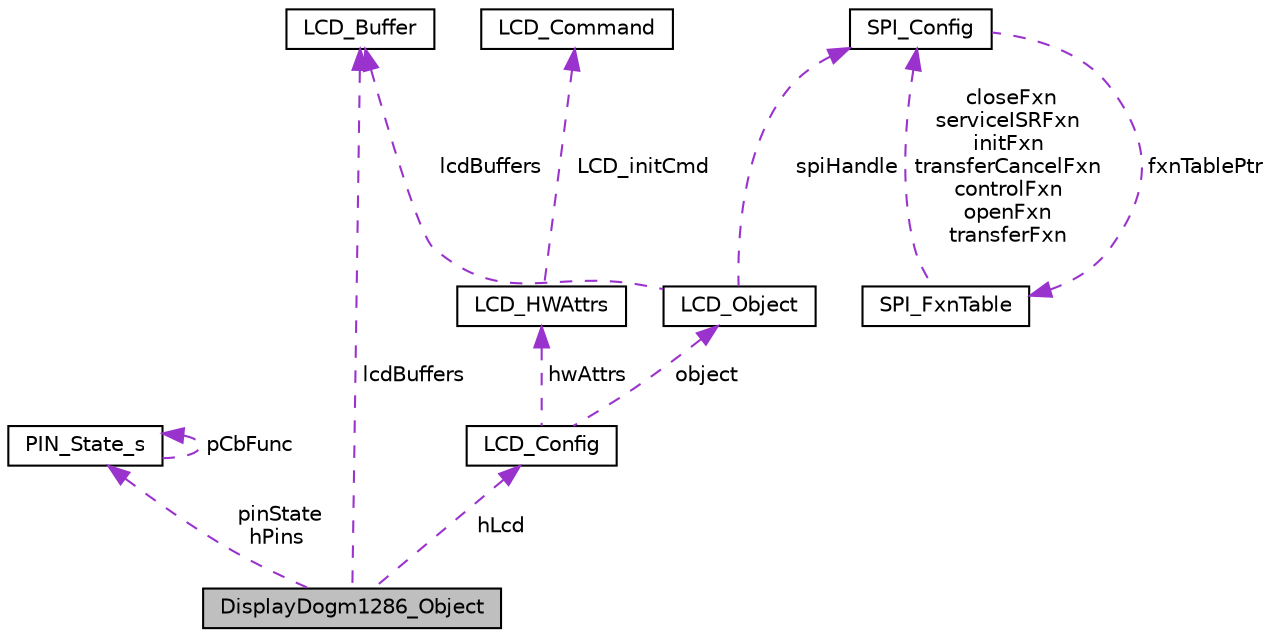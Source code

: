 digraph "DisplayDogm1286_Object"
{
  edge [fontname="Helvetica",fontsize="10",labelfontname="Helvetica",labelfontsize="10"];
  node [fontname="Helvetica",fontsize="10",shape=record];
  Node1 [label="DisplayDogm1286_Object",height=0.2,width=0.4,color="black", fillcolor="grey75", style="filled", fontcolor="black"];
  Node2 -> Node1 [dir="back",color="darkorchid3",fontsize="10",style="dashed",label=" pinState\nhPins" ,fontname="Helvetica"];
  Node2 [label="PIN_State_s",height=0.2,width=0.4,color="black", fillcolor="white", style="filled",URL="$struct_p_i_n___state__s.html",tooltip="underlying data structure for type PIN_State "];
  Node2 -> Node2 [dir="back",color="darkorchid3",fontsize="10",style="dashed",label=" pCbFunc" ,fontname="Helvetica"];
  Node3 -> Node1 [dir="back",color="darkorchid3",fontsize="10",style="dashed",label=" lcdBuffers" ,fontname="Helvetica"];
  Node3 [label="LCD_Buffer",height=0.2,width=0.4,color="black", fillcolor="white", style="filled",URL="$struct_l_c_d___buffer.html",tooltip="LCD_Buffer used to store data to be printed on the LCD display. "];
  Node4 -> Node1 [dir="back",color="darkorchid3",fontsize="10",style="dashed",label=" hLcd" ,fontname="Helvetica"];
  Node4 [label="LCD_Config",height=0.2,width=0.4,color="black", fillcolor="white", style="filled",URL="$struct_l_c_d___config.html",tooltip="The LCD_Config structure contains a set of pointers used to characterize the LCD driver implementatio..."];
  Node5 -> Node4 [dir="back",color="darkorchid3",fontsize="10",style="dashed",label=" hwAttrs" ,fontname="Helvetica"];
  Node5 [label="LCD_HWAttrs",height=0.2,width=0.4,color="black", fillcolor="white", style="filled",URL="$struct_l_c_d___h_w_attrs.html",tooltip="LCD Hardware attributes. "];
  Node6 -> Node5 [dir="back",color="darkorchid3",fontsize="10",style="dashed",label=" LCD_initCmd" ,fontname="Helvetica"];
  Node6 [label="LCD_Command",height=0.2,width=0.4,color="black", fillcolor="white", style="filled",URL="$struct_l_c_d___command.html",tooltip="Format of LCD commands used by the LCD controller. "];
  Node7 -> Node4 [dir="back",color="darkorchid3",fontsize="10",style="dashed",label=" object" ,fontname="Helvetica"];
  Node7 [label="LCD_Object",height=0.2,width=0.4,color="black", fillcolor="white", style="filled",URL="$struct_l_c_d___object.html",tooltip="LCD Object. "];
  Node3 -> Node7 [dir="back",color="darkorchid3",fontsize="10",style="dashed",label=" lcdBuffers" ,fontname="Helvetica"];
  Node8 -> Node7 [dir="back",color="darkorchid3",fontsize="10",style="dashed",label=" spiHandle" ,fontname="Helvetica"];
  Node8 [label="SPI_Config",height=0.2,width=0.4,color="black", fillcolor="white", style="filled",URL="$struct_s_p_i___config.html",tooltip="SPI Global configuration. "];
  Node9 -> Node8 [dir="back",color="darkorchid3",fontsize="10",style="dashed",label=" fxnTablePtr" ,fontname="Helvetica"];
  Node9 [label="SPI_FxnTable",height=0.2,width=0.4,color="black", fillcolor="white", style="filled",URL="$struct_s_p_i___fxn_table.html",tooltip="The definition of a SPI function table that contains the required set of functions to control a speci..."];
  Node8 -> Node9 [dir="back",color="darkorchid3",fontsize="10",style="dashed",label=" closeFxn\nserviceISRFxn\ninitFxn\ntransferCancelFxn\ncontrolFxn\nopenFxn\ntransferFxn" ,fontname="Helvetica"];
}
